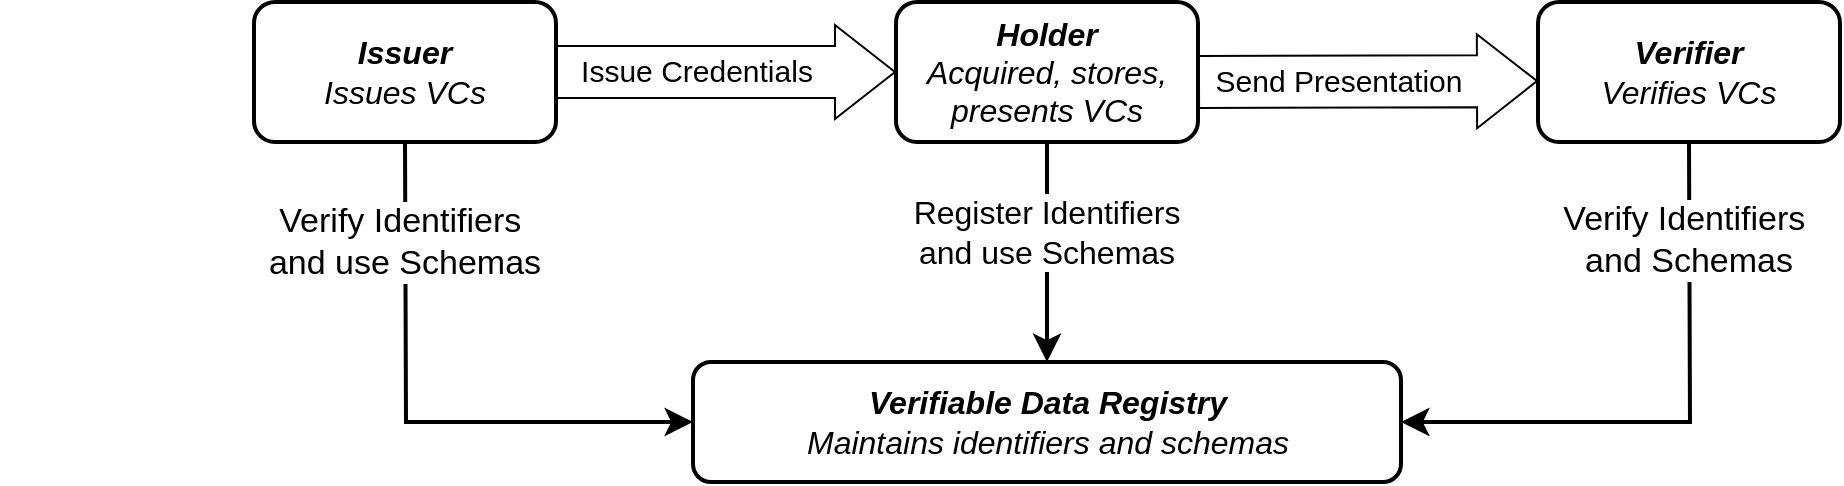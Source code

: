 <mxfile version="24.0.4" type="device">
  <diagram name="Page-1" id="ZRe_wIOORr0k_d4isBBX">
    <mxGraphModel dx="2219" dy="1840" grid="1" gridSize="10" guides="1" tooltips="1" connect="1" arrows="1" fold="1" page="1" pageScale="1" pageWidth="1169" pageHeight="827" math="0" shadow="0">
      <root>
        <mxCell id="0" />
        <mxCell id="1" parent="0" />
        <mxCell id="I-3xDNqU13IutiKupr62-62" value="" style="endArrow=classic;html=1;rounded=0;fontSize=12;startSize=8;endSize=8;curved=1;strokeWidth=2;exitX=0.5;exitY=1;exitDx=0;exitDy=0;entryX=0.5;entryY=0;entryDx=0;entryDy=0;" parent="1" source="CqYlGcgU1QHX9f7NfkNa-4" target="CqYlGcgU1QHX9f7NfkNa-2" edge="1">
          <mxGeometry width="50" height="50" relative="1" as="geometry">
            <mxPoint x="-810" y="-819.39" as="sourcePoint" />
            <mxPoint x="-655.5" y="-679.39" as="targetPoint" />
          </mxGeometry>
        </mxCell>
        <mxCell id="I-3xDNqU13IutiKupr62-63" value="Register Identifiers&lt;div&gt;and use Schemas&lt;/div&gt;" style="edgeLabel;html=1;align=center;verticalAlign=middle;resizable=0;points=[];fontSize=16;" parent="I-3xDNqU13IutiKupr62-62" vertex="1" connectable="0">
          <mxGeometry x="-0.179" y="-1" relative="1" as="geometry">
            <mxPoint as="offset" />
          </mxGeometry>
        </mxCell>
        <mxCell id="I-3xDNqU13IutiKupr62-10" style="edgeStyle=none;curved=1;rounded=0;orthogonalLoop=1;jettySize=auto;html=1;exitX=0;exitY=0.5;exitDx=0;exitDy=0;fontSize=12;startSize=8;endSize=8;" parent="1" edge="1">
          <mxGeometry relative="1" as="geometry">
            <mxPoint x="-1060" y="-519" as="sourcePoint" />
            <mxPoint x="-1060" y="-519" as="targetPoint" />
          </mxGeometry>
        </mxCell>
        <mxCell id="CqYlGcgU1QHX9f7NfkNa-2" value="&lt;font style=&quot;font-size: 16px;&quot;&gt;&lt;i&gt;&lt;b&gt;Verifiable Data Registry&lt;/b&gt;&lt;/i&gt;&lt;/font&gt;&lt;div&gt;&lt;font style=&quot;font-size: 16px;&quot;&gt;&lt;i&gt;Maintains identifiers and schemas&lt;/i&gt;&lt;/font&gt;&lt;/div&gt;" style="rounded=1;whiteSpace=wrap;html=1;fillColor=none;strokeWidth=2;" vertex="1" parent="1">
          <mxGeometry x="-723.5" y="-440" width="354" height="60" as="geometry" />
        </mxCell>
        <mxCell id="CqYlGcgU1QHX9f7NfkNa-4" value="&lt;div&gt;&lt;font style=&quot;font-size: 16px;&quot;&gt;&lt;i&gt;&lt;b&gt;Holder&lt;/b&gt;&lt;/i&gt;&lt;/font&gt;&lt;/div&gt;&lt;div&gt;&lt;font style=&quot;font-size: 16px;&quot;&gt;&lt;i&gt;Acquired, stores, presents VCs&lt;/i&gt;&lt;/font&gt;&lt;/div&gt;" style="rounded=1;whiteSpace=wrap;html=1;fillColor=none;strokeWidth=2;" vertex="1" parent="1">
          <mxGeometry x="-622" y="-620" width="151" height="70" as="geometry" />
        </mxCell>
        <mxCell id="CqYlGcgU1QHX9f7NfkNa-5" value="&lt;div&gt;&lt;span style=&quot;font-size: 16px;&quot;&gt;&lt;b&gt;&lt;i&gt;Verifier&lt;/i&gt;&lt;/b&gt;&lt;/span&gt;&lt;/div&gt;&lt;div&gt;&lt;font style=&quot;font-size: 16px;&quot;&gt;&lt;i&gt;Verifies VCs&lt;/i&gt;&lt;/font&gt;&lt;/div&gt;" style="rounded=1;whiteSpace=wrap;html=1;fillColor=none;strokeWidth=2;" vertex="1" parent="1">
          <mxGeometry x="-301" y="-620" width="151" height="70" as="geometry" />
        </mxCell>
        <mxCell id="CqYlGcgU1QHX9f7NfkNa-6" value="&lt;div&gt;&lt;span style=&quot;font-size: 16px;&quot;&gt;&lt;b&gt;&lt;i&gt;Issuer&lt;/i&gt;&lt;/b&gt;&lt;/span&gt;&lt;/div&gt;&lt;div&gt;&lt;font style=&quot;font-size: 16px;&quot;&gt;&lt;i&gt;Issues VCs&lt;/i&gt;&lt;/font&gt;&lt;/div&gt;" style="rounded=1;whiteSpace=wrap;html=1;fillColor=none;strokeWidth=2;" vertex="1" parent="1">
          <mxGeometry x="-943" y="-620" width="151" height="70" as="geometry" />
        </mxCell>
        <mxCell id="CqYlGcgU1QHX9f7NfkNa-7" value="" style="edgeStyle=elbowEdgeStyle;elbow=horizontal;endArrow=classic;html=1;curved=0;rounded=0;endSize=8;startSize=8;fontSize=12;exitX=0.5;exitY=1;exitDx=0;exitDy=0;entryX=0;entryY=0.5;entryDx=0;entryDy=0;strokeWidth=2;" edge="1" parent="1" source="CqYlGcgU1QHX9f7NfkNa-6" target="CqYlGcgU1QHX9f7NfkNa-2">
          <mxGeometry width="50" height="50" relative="1" as="geometry">
            <mxPoint x="-890" y="-410" as="sourcePoint" />
            <mxPoint x="-840" y="-460" as="targetPoint" />
            <Array as="points">
              <mxPoint x="-867" y="-480" />
            </Array>
          </mxGeometry>
        </mxCell>
        <mxCell id="CqYlGcgU1QHX9f7NfkNa-8" value="&lt;font style=&quot;font-size: 17px;&quot;&gt;Verify Identifiers&amp;nbsp;&lt;/font&gt;&lt;div&gt;&lt;font style=&quot;font-size: 17px;&quot;&gt;and use Schemas&lt;/font&gt;&lt;/div&gt;" style="edgeLabel;html=1;align=center;verticalAlign=middle;resizable=0;points=[];fontSize=12;" vertex="1" connectable="0" parent="CqYlGcgU1QHX9f7NfkNa-7">
          <mxGeometry x="-0.603" y="-1" relative="1" as="geometry">
            <mxPoint y="-6" as="offset" />
          </mxGeometry>
        </mxCell>
        <mxCell id="CqYlGcgU1QHX9f7NfkNa-9" value="" style="edgeStyle=elbowEdgeStyle;elbow=horizontal;endArrow=classic;html=1;curved=0;rounded=0;endSize=8;startSize=8;fontSize=12;exitX=0.5;exitY=1;exitDx=0;exitDy=0;entryX=1;entryY=0.5;entryDx=0;entryDy=0;strokeWidth=2;" edge="1" parent="1" source="CqYlGcgU1QHX9f7NfkNa-5" target="CqYlGcgU1QHX9f7NfkNa-2">
          <mxGeometry width="50" height="50" relative="1" as="geometry">
            <mxPoint x="-240" y="-510" as="sourcePoint" />
            <mxPoint x="-86" y="-370" as="targetPoint" />
            <Array as="points">
              <mxPoint x="-225" y="-470" />
            </Array>
          </mxGeometry>
        </mxCell>
        <mxCell id="CqYlGcgU1QHX9f7NfkNa-10" value="&lt;font style=&quot;font-size: 17px;&quot;&gt;Verify Identifiers&amp;nbsp;&lt;/font&gt;&lt;div&gt;&lt;font style=&quot;font-size: 17px;&quot;&gt;and Schemas&lt;/font&gt;&lt;/div&gt;" style="edgeLabel;html=1;align=center;verticalAlign=middle;resizable=0;points=[];fontSize=12;" vertex="1" connectable="0" parent="CqYlGcgU1QHX9f7NfkNa-9">
          <mxGeometry x="-0.603" y="-1" relative="1" as="geometry">
            <mxPoint y="-7" as="offset" />
          </mxGeometry>
        </mxCell>
        <mxCell id="CqYlGcgU1QHX9f7NfkNa-11" value="" style="shape=flexArrow;endArrow=classic;html=1;rounded=0;fontSize=12;startSize=8;endSize=9.67;curved=1;width=26;entryX=0;entryY=0.5;entryDx=0;entryDy=0;exitX=1;exitY=0.5;exitDx=0;exitDy=0;" edge="1" parent="1" source="CqYlGcgU1QHX9f7NfkNa-6" target="CqYlGcgU1QHX9f7NfkNa-4">
          <mxGeometry width="50" height="50" relative="1" as="geometry">
            <mxPoint x="-769" y="-580.5" as="sourcePoint" />
            <mxPoint x="-630" y="-580" as="targetPoint" />
          </mxGeometry>
        </mxCell>
        <mxCell id="CqYlGcgU1QHX9f7NfkNa-12" value="&lt;font style=&quot;font-size: 15px;&quot;&gt;Issue Credentials&lt;/font&gt;" style="edgeLabel;html=1;align=center;verticalAlign=middle;resizable=0;points=[];fontSize=12;" vertex="1" connectable="0" parent="CqYlGcgU1QHX9f7NfkNa-11">
          <mxGeometry x="-0.179" y="1" relative="1" as="geometry">
            <mxPoint as="offset" />
          </mxGeometry>
        </mxCell>
        <mxCell id="CqYlGcgU1QHX9f7NfkNa-13" value="" style="shape=flexArrow;endArrow=classic;html=1;rounded=0;fontSize=12;startSize=8;endSize=9.67;curved=1;width=26;entryX=0;entryY=0.5;entryDx=0;entryDy=0;" edge="1" parent="1">
          <mxGeometry width="50" height="50" relative="1" as="geometry">
            <mxPoint x="-471" y="-580" as="sourcePoint" />
            <mxPoint x="-301" y="-580.5" as="targetPoint" />
          </mxGeometry>
        </mxCell>
        <mxCell id="CqYlGcgU1QHX9f7NfkNa-14" value="&lt;font style=&quot;font-size: 15px;&quot;&gt;Send Presentation&lt;/font&gt;" style="edgeLabel;html=1;align=center;verticalAlign=middle;resizable=0;points=[];fontSize=12;" vertex="1" connectable="0" parent="CqYlGcgU1QHX9f7NfkNa-13">
          <mxGeometry x="-0.179" y="1" relative="1" as="geometry">
            <mxPoint as="offset" />
          </mxGeometry>
        </mxCell>
      </root>
    </mxGraphModel>
  </diagram>
</mxfile>
